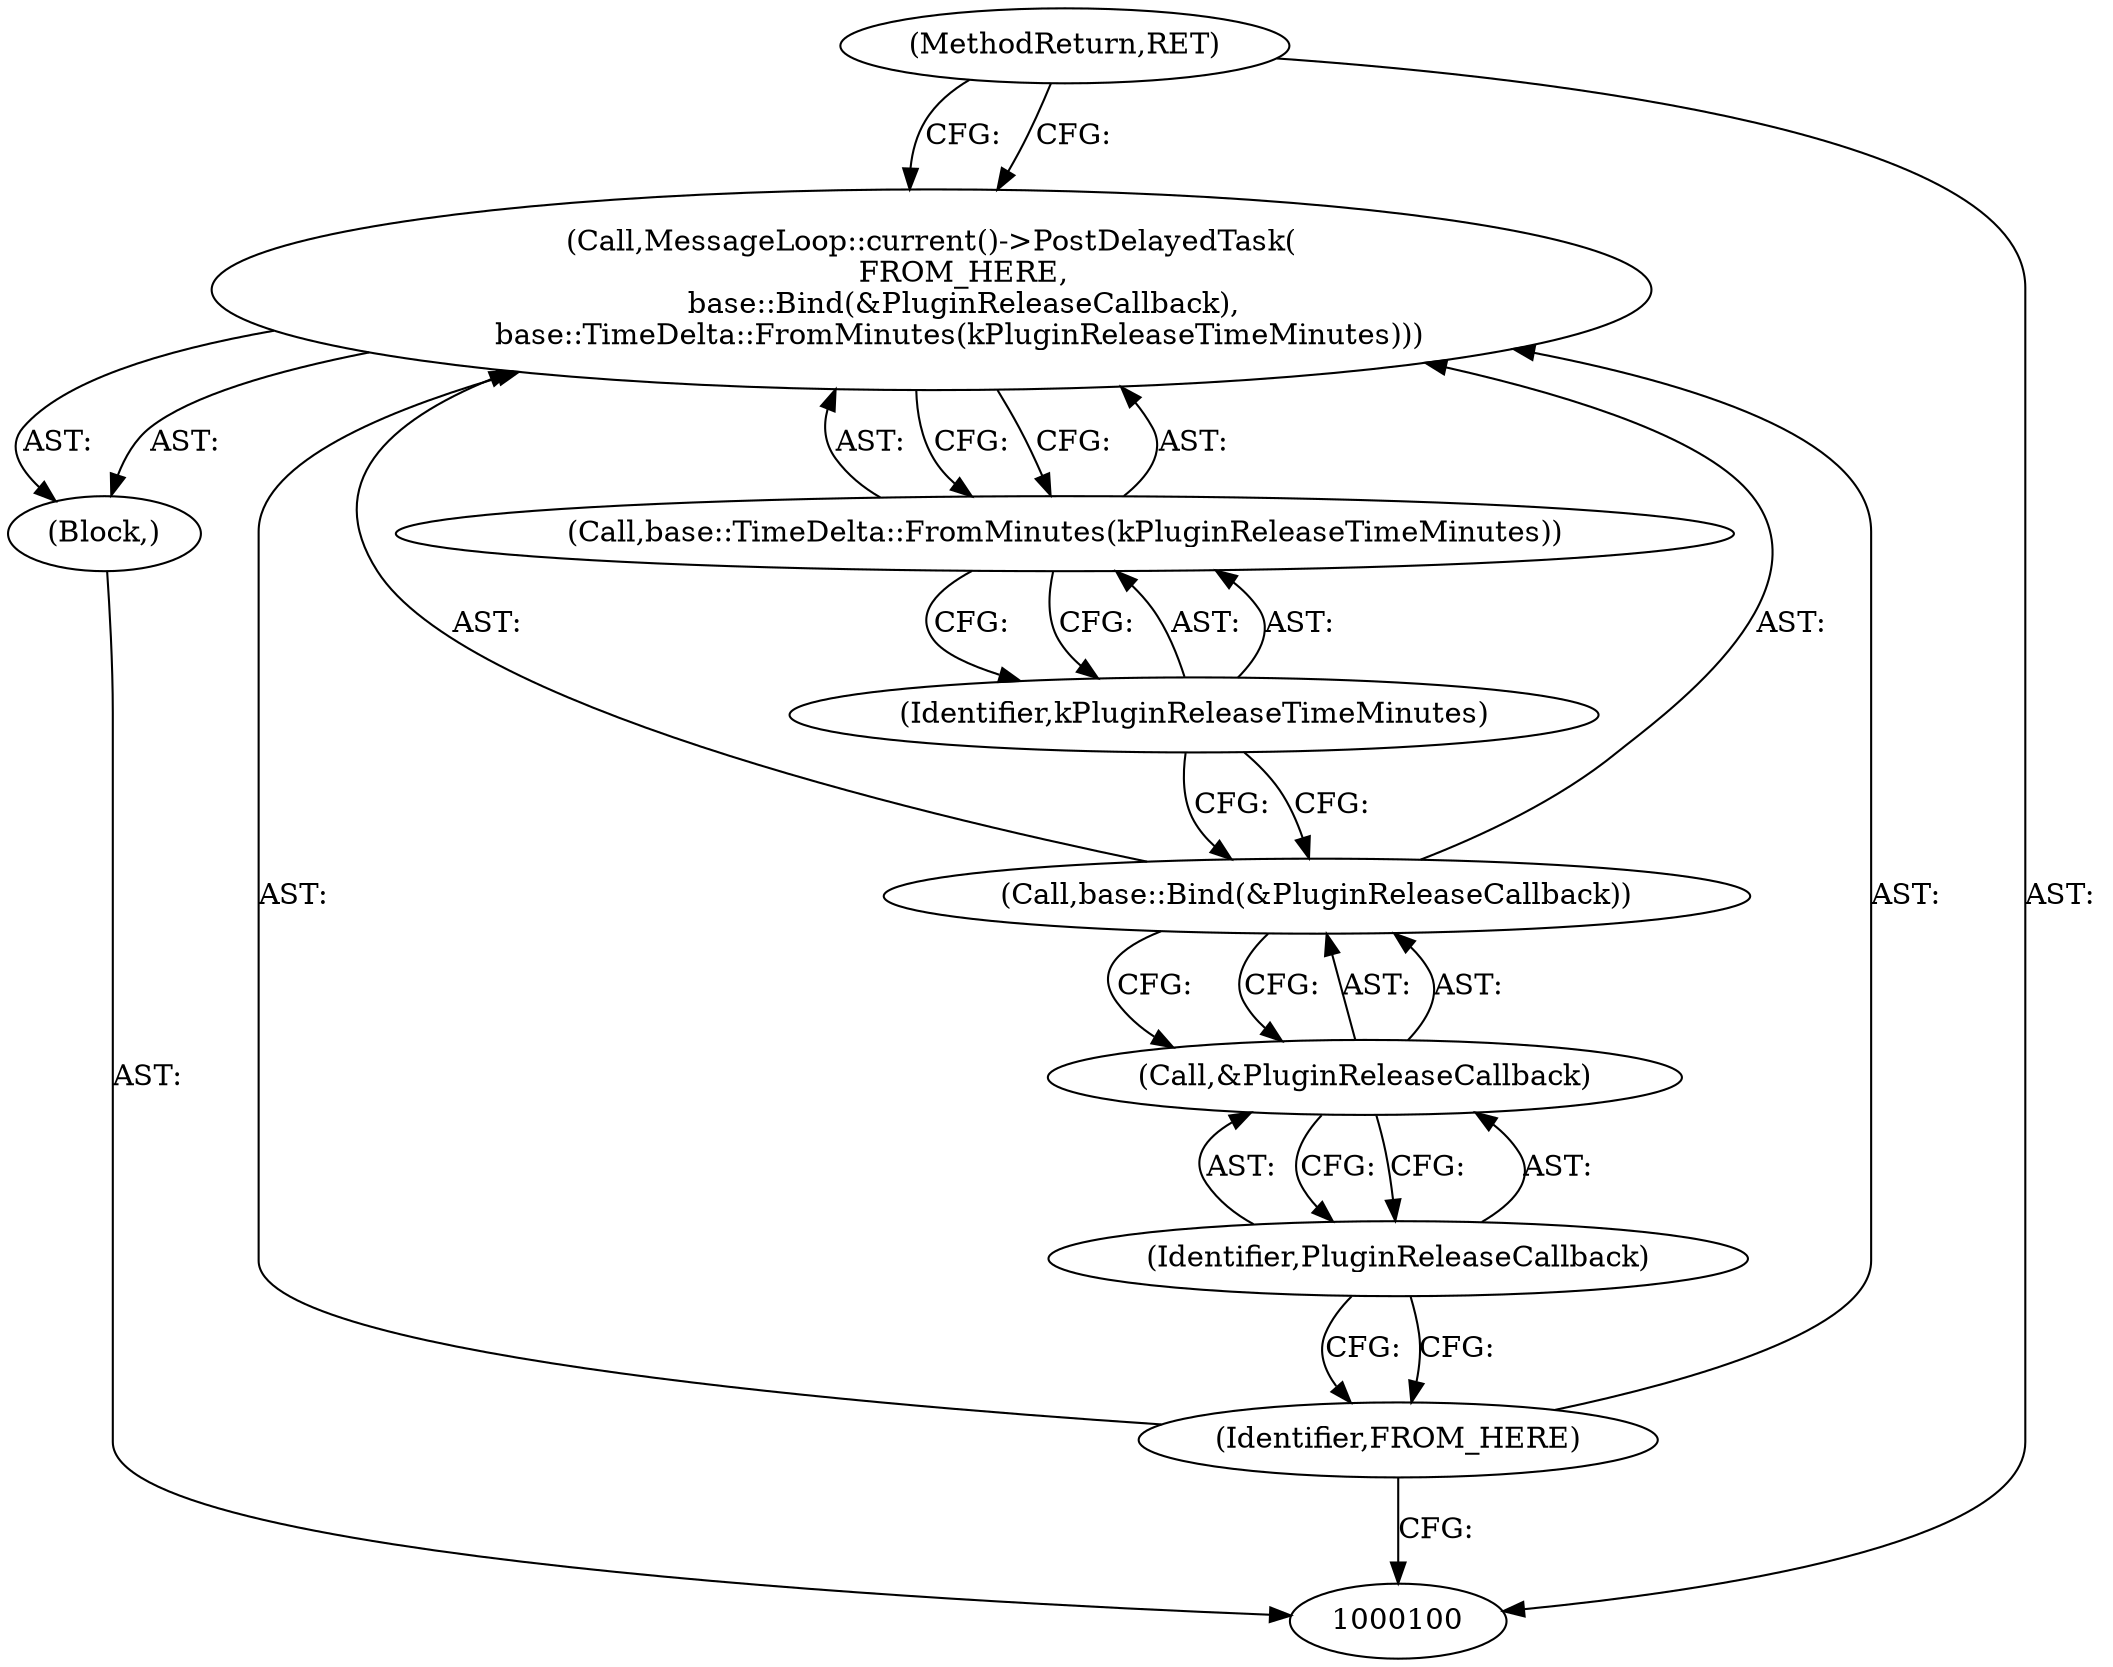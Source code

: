 digraph "0_Chrome_cd0bd79d6ebdb72183e6f0833673464cc10b3600_34" {
"1000109" [label="(MethodReturn,RET)"];
"1000101" [label="(Block,)"];
"1000102" [label="(Call,MessageLoop::current()->PostDelayedTask(\n       FROM_HERE,\n       base::Bind(&PluginReleaseCallback),\n      base::TimeDelta::FromMinutes(kPluginReleaseTimeMinutes)))"];
"1000103" [label="(Identifier,FROM_HERE)"];
"1000105" [label="(Call,&PluginReleaseCallback)"];
"1000106" [label="(Identifier,PluginReleaseCallback)"];
"1000104" [label="(Call,base::Bind(&PluginReleaseCallback))"];
"1000108" [label="(Identifier,kPluginReleaseTimeMinutes)"];
"1000107" [label="(Call,base::TimeDelta::FromMinutes(kPluginReleaseTimeMinutes))"];
"1000109" -> "1000100"  [label="AST: "];
"1000109" -> "1000102"  [label="CFG: "];
"1000101" -> "1000100"  [label="AST: "];
"1000102" -> "1000101"  [label="AST: "];
"1000102" -> "1000101"  [label="AST: "];
"1000102" -> "1000107"  [label="CFG: "];
"1000103" -> "1000102"  [label="AST: "];
"1000104" -> "1000102"  [label="AST: "];
"1000107" -> "1000102"  [label="AST: "];
"1000109" -> "1000102"  [label="CFG: "];
"1000103" -> "1000102"  [label="AST: "];
"1000103" -> "1000100"  [label="CFG: "];
"1000106" -> "1000103"  [label="CFG: "];
"1000105" -> "1000104"  [label="AST: "];
"1000105" -> "1000106"  [label="CFG: "];
"1000106" -> "1000105"  [label="AST: "];
"1000104" -> "1000105"  [label="CFG: "];
"1000106" -> "1000105"  [label="AST: "];
"1000106" -> "1000103"  [label="CFG: "];
"1000105" -> "1000106"  [label="CFG: "];
"1000104" -> "1000102"  [label="AST: "];
"1000104" -> "1000105"  [label="CFG: "];
"1000105" -> "1000104"  [label="AST: "];
"1000108" -> "1000104"  [label="CFG: "];
"1000108" -> "1000107"  [label="AST: "];
"1000108" -> "1000104"  [label="CFG: "];
"1000107" -> "1000108"  [label="CFG: "];
"1000107" -> "1000102"  [label="AST: "];
"1000107" -> "1000108"  [label="CFG: "];
"1000108" -> "1000107"  [label="AST: "];
"1000102" -> "1000107"  [label="CFG: "];
}
